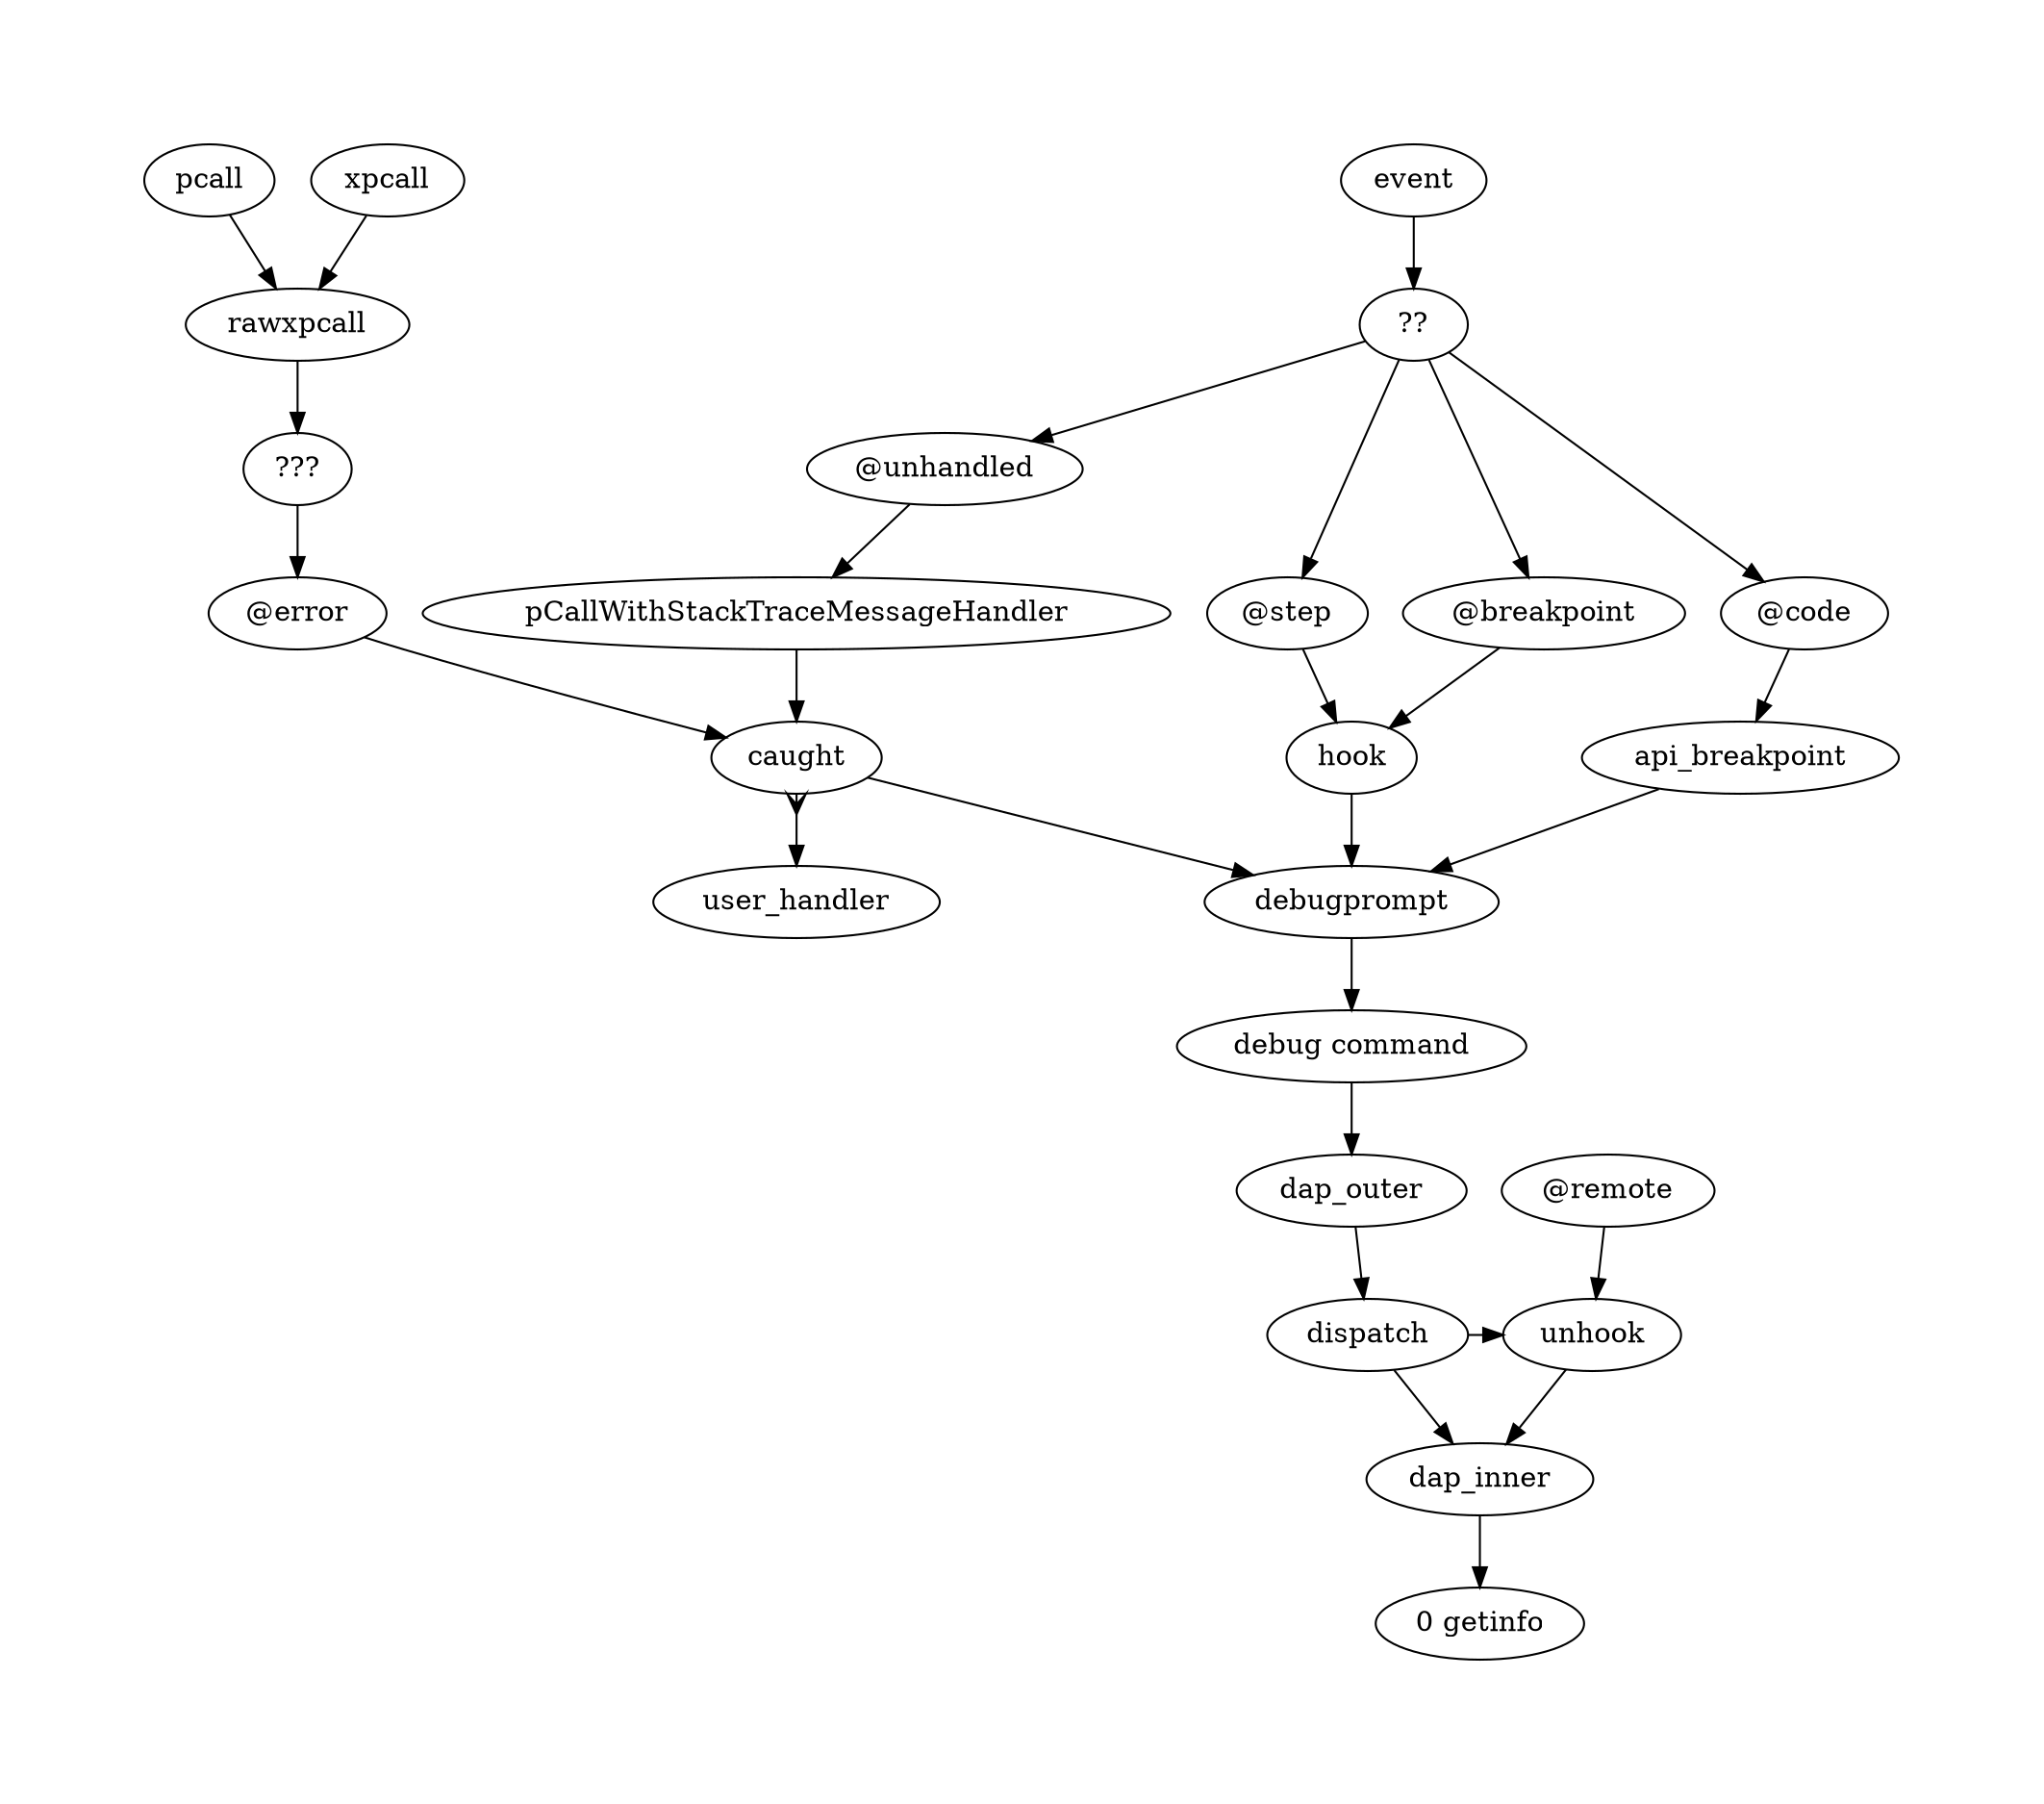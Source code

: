 digraph calls {
pad=1
# 0 getinfo, 1 stackTrace, 2 callThread, 3 stackTrace, 4 debug command, 5 debug.debug,
# in normal stepping:                       6 sethook callback, 7 at breakpoint
# in exception (instrument only)            6 on_error callback, 7 pCallWithStackTraceMessageHandler, 8 at exception
# in remote-redirected call:                2 unhook, 3 at stack

"??" -> "@code" -> api_breakpoint -> debugprompt;

pcall -> rawxpcall -> "???" -> "@error" -> caught -> debugprompt
xpcall -> rawxpcall
caught -> user_handler [dir=both; arrowtail=crow;]

event -> "??"
"??" -> "@unhandled" -> pCallWithStackTraceMessageHandler -> caught;
"??" -> "@step" -> hook;
"??" -> "@breakpoint" -> hook;
hook -> debugprompt;

debugprompt -> "debug command" -> dap_outer -> dispatch -> dap_inner;
{ rank=same; dispatch -> unhook }
"@remote" -> unhook -> dap_inner

dap_inner -> "0 getinfo";

{ rank=same; "@code" "@step" "@breakpoint" "@error" }
{ rank=same; hook api_breakpoint caught }

}